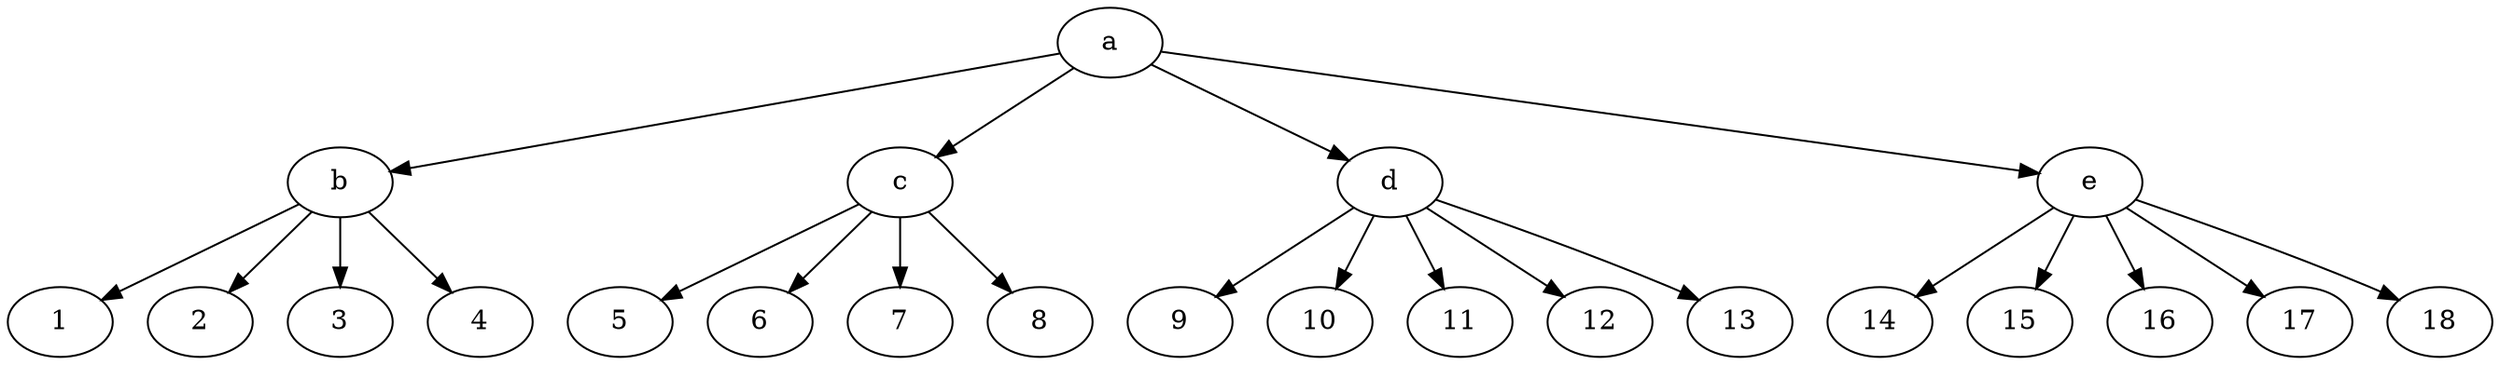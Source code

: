 digraph {

    a -> b;
    a -> c;
    a -> d;
    a -> e;

    b -> 1;
    b -> 2;
    b -> 3;
    b -> 4;

    c -> 5;
    c -> 6;
    c -> 7;
    c -> 8;
    
    d -> 9;
    d -> 10;
    d -> 11;
    d -> 12;
    d -> 13;

    e -> 14;
    e -> 15;
    e -> 16;
    e -> 17;
    e -> 18;

}
